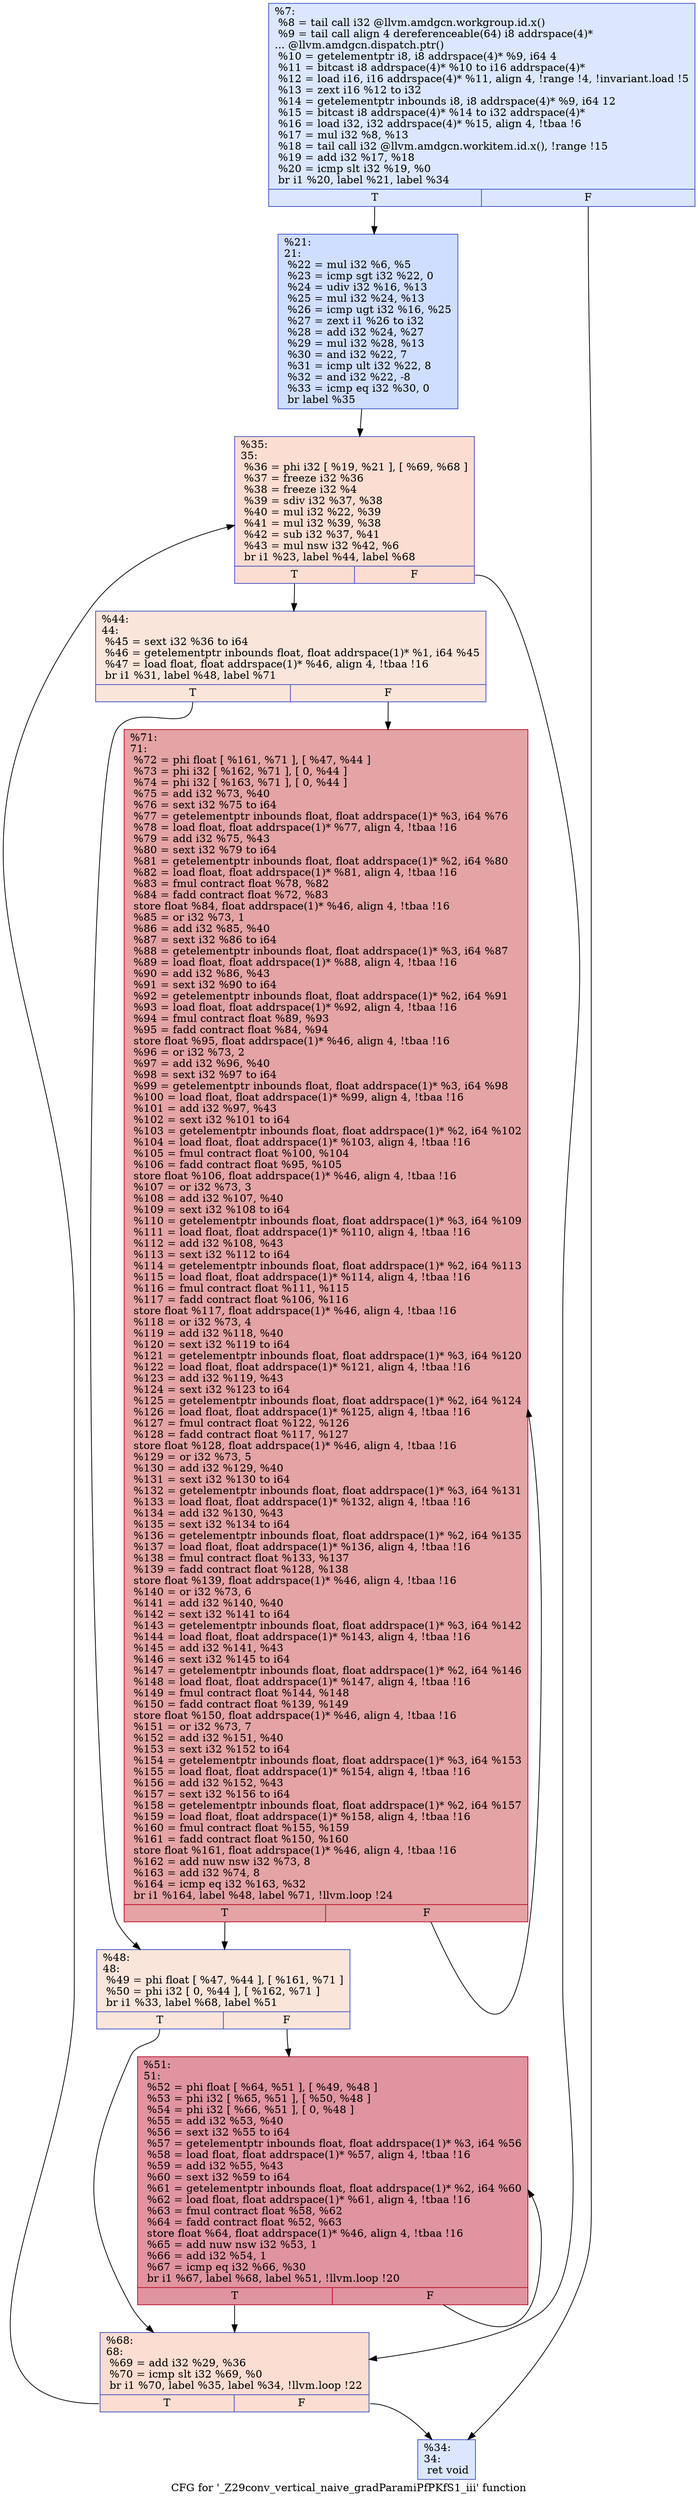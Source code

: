 digraph "CFG for '_Z29conv_vertical_naive_gradParamiPfPKfS1_iii' function" {
	label="CFG for '_Z29conv_vertical_naive_gradParamiPfPKfS1_iii' function";

	Node0x4d5adb0 [shape=record,color="#3d50c3ff", style=filled, fillcolor="#aec9fc70",label="{%7:\l  %8 = tail call i32 @llvm.amdgcn.workgroup.id.x()\l  %9 = tail call align 4 dereferenceable(64) i8 addrspace(4)*\l... @llvm.amdgcn.dispatch.ptr()\l  %10 = getelementptr i8, i8 addrspace(4)* %9, i64 4\l  %11 = bitcast i8 addrspace(4)* %10 to i16 addrspace(4)*\l  %12 = load i16, i16 addrspace(4)* %11, align 4, !range !4, !invariant.load !5\l  %13 = zext i16 %12 to i32\l  %14 = getelementptr inbounds i8, i8 addrspace(4)* %9, i64 12\l  %15 = bitcast i8 addrspace(4)* %14 to i32 addrspace(4)*\l  %16 = load i32, i32 addrspace(4)* %15, align 4, !tbaa !6\l  %17 = mul i32 %8, %13\l  %18 = tail call i32 @llvm.amdgcn.workitem.id.x(), !range !15\l  %19 = add i32 %17, %18\l  %20 = icmp slt i32 %19, %0\l  br i1 %20, label %21, label %34\l|{<s0>T|<s1>F}}"];
	Node0x4d5adb0:s0 -> Node0x4d5d010;
	Node0x4d5adb0:s1 -> Node0x4d5d0a0;
	Node0x4d5d010 [shape=record,color="#3d50c3ff", style=filled, fillcolor="#93b5fe70",label="{%21:\l21:                                               \l  %22 = mul i32 %6, %5\l  %23 = icmp sgt i32 %22, 0\l  %24 = udiv i32 %16, %13\l  %25 = mul i32 %24, %13\l  %26 = icmp ugt i32 %16, %25\l  %27 = zext i1 %26 to i32\l  %28 = add i32 %24, %27\l  %29 = mul i32 %28, %13\l  %30 = and i32 %22, 7\l  %31 = icmp ult i32 %22, 8\l  %32 = and i32 %22, -8\l  %33 = icmp eq i32 %30, 0\l  br label %35\l}"];
	Node0x4d5d010 -> Node0x4d5cb20;
	Node0x4d5d0a0 [shape=record,color="#3d50c3ff", style=filled, fillcolor="#aec9fc70",label="{%34:\l34:                                               \l  ret void\l}"];
	Node0x4d5cb20 [shape=record,color="#3d50c3ff", style=filled, fillcolor="#f7b39670",label="{%35:\l35:                                               \l  %36 = phi i32 [ %19, %21 ], [ %69, %68 ]\l  %37 = freeze i32 %36\l  %38 = freeze i32 %4\l  %39 = sdiv i32 %37, %38\l  %40 = mul i32 %22, %39\l  %41 = mul i32 %39, %38\l  %42 = sub i32 %37, %41\l  %43 = mul nsw i32 %42, %6\l  br i1 %23, label %44, label %68\l|{<s0>T|<s1>F}}"];
	Node0x4d5cb20:s0 -> Node0x4d5e000;
	Node0x4d5cb20:s1 -> Node0x4d5db50;
	Node0x4d5e000 [shape=record,color="#3d50c3ff", style=filled, fillcolor="#f4c5ad70",label="{%44:\l44:                                               \l  %45 = sext i32 %36 to i64\l  %46 = getelementptr inbounds float, float addrspace(1)* %1, i64 %45\l  %47 = load float, float addrspace(1)* %46, align 4, !tbaa !16\l  br i1 %31, label %48, label %71\l|{<s0>T|<s1>F}}"];
	Node0x4d5e000:s0 -> Node0x4d5e3f0;
	Node0x4d5e000:s1 -> Node0x4d5e480;
	Node0x4d5e3f0 [shape=record,color="#3d50c3ff", style=filled, fillcolor="#f4c5ad70",label="{%48:\l48:                                               \l  %49 = phi float [ %47, %44 ], [ %161, %71 ]\l  %50 = phi i32 [ 0, %44 ], [ %162, %71 ]\l  br i1 %33, label %68, label %51\l|{<s0>T|<s1>F}}"];
	Node0x4d5e3f0:s0 -> Node0x4d5db50;
	Node0x4d5e3f0:s1 -> Node0x4d5e790;
	Node0x4d5e790 [shape=record,color="#b70d28ff", style=filled, fillcolor="#b70d2870",label="{%51:\l51:                                               \l  %52 = phi float [ %64, %51 ], [ %49, %48 ]\l  %53 = phi i32 [ %65, %51 ], [ %50, %48 ]\l  %54 = phi i32 [ %66, %51 ], [ 0, %48 ]\l  %55 = add i32 %53, %40\l  %56 = sext i32 %55 to i64\l  %57 = getelementptr inbounds float, float addrspace(1)* %3, i64 %56\l  %58 = load float, float addrspace(1)* %57, align 4, !tbaa !16\l  %59 = add i32 %55, %43\l  %60 = sext i32 %59 to i64\l  %61 = getelementptr inbounds float, float addrspace(1)* %2, i64 %60\l  %62 = load float, float addrspace(1)* %61, align 4, !tbaa !16\l  %63 = fmul contract float %58, %62\l  %64 = fadd contract float %52, %63\l  store float %64, float addrspace(1)* %46, align 4, !tbaa !16\l  %65 = add nuw nsw i32 %53, 1\l  %66 = add i32 %54, 1\l  %67 = icmp eq i32 %66, %30\l  br i1 %67, label %68, label %51, !llvm.loop !20\l|{<s0>T|<s1>F}}"];
	Node0x4d5e790:s0 -> Node0x4d5db50;
	Node0x4d5e790:s1 -> Node0x4d5e790;
	Node0x4d5db50 [shape=record,color="#3d50c3ff", style=filled, fillcolor="#f7b39670",label="{%68:\l68:                                               \l  %69 = add i32 %29, %36\l  %70 = icmp slt i32 %69, %0\l  br i1 %70, label %35, label %34, !llvm.loop !22\l|{<s0>T|<s1>F}}"];
	Node0x4d5db50:s0 -> Node0x4d5cb20;
	Node0x4d5db50:s1 -> Node0x4d5d0a0;
	Node0x4d5e480 [shape=record,color="#b70d28ff", style=filled, fillcolor="#c32e3170",label="{%71:\l71:                                               \l  %72 = phi float [ %161, %71 ], [ %47, %44 ]\l  %73 = phi i32 [ %162, %71 ], [ 0, %44 ]\l  %74 = phi i32 [ %163, %71 ], [ 0, %44 ]\l  %75 = add i32 %73, %40\l  %76 = sext i32 %75 to i64\l  %77 = getelementptr inbounds float, float addrspace(1)* %3, i64 %76\l  %78 = load float, float addrspace(1)* %77, align 4, !tbaa !16\l  %79 = add i32 %75, %43\l  %80 = sext i32 %79 to i64\l  %81 = getelementptr inbounds float, float addrspace(1)* %2, i64 %80\l  %82 = load float, float addrspace(1)* %81, align 4, !tbaa !16\l  %83 = fmul contract float %78, %82\l  %84 = fadd contract float %72, %83\l  store float %84, float addrspace(1)* %46, align 4, !tbaa !16\l  %85 = or i32 %73, 1\l  %86 = add i32 %85, %40\l  %87 = sext i32 %86 to i64\l  %88 = getelementptr inbounds float, float addrspace(1)* %3, i64 %87\l  %89 = load float, float addrspace(1)* %88, align 4, !tbaa !16\l  %90 = add i32 %86, %43\l  %91 = sext i32 %90 to i64\l  %92 = getelementptr inbounds float, float addrspace(1)* %2, i64 %91\l  %93 = load float, float addrspace(1)* %92, align 4, !tbaa !16\l  %94 = fmul contract float %89, %93\l  %95 = fadd contract float %84, %94\l  store float %95, float addrspace(1)* %46, align 4, !tbaa !16\l  %96 = or i32 %73, 2\l  %97 = add i32 %96, %40\l  %98 = sext i32 %97 to i64\l  %99 = getelementptr inbounds float, float addrspace(1)* %3, i64 %98\l  %100 = load float, float addrspace(1)* %99, align 4, !tbaa !16\l  %101 = add i32 %97, %43\l  %102 = sext i32 %101 to i64\l  %103 = getelementptr inbounds float, float addrspace(1)* %2, i64 %102\l  %104 = load float, float addrspace(1)* %103, align 4, !tbaa !16\l  %105 = fmul contract float %100, %104\l  %106 = fadd contract float %95, %105\l  store float %106, float addrspace(1)* %46, align 4, !tbaa !16\l  %107 = or i32 %73, 3\l  %108 = add i32 %107, %40\l  %109 = sext i32 %108 to i64\l  %110 = getelementptr inbounds float, float addrspace(1)* %3, i64 %109\l  %111 = load float, float addrspace(1)* %110, align 4, !tbaa !16\l  %112 = add i32 %108, %43\l  %113 = sext i32 %112 to i64\l  %114 = getelementptr inbounds float, float addrspace(1)* %2, i64 %113\l  %115 = load float, float addrspace(1)* %114, align 4, !tbaa !16\l  %116 = fmul contract float %111, %115\l  %117 = fadd contract float %106, %116\l  store float %117, float addrspace(1)* %46, align 4, !tbaa !16\l  %118 = or i32 %73, 4\l  %119 = add i32 %118, %40\l  %120 = sext i32 %119 to i64\l  %121 = getelementptr inbounds float, float addrspace(1)* %3, i64 %120\l  %122 = load float, float addrspace(1)* %121, align 4, !tbaa !16\l  %123 = add i32 %119, %43\l  %124 = sext i32 %123 to i64\l  %125 = getelementptr inbounds float, float addrspace(1)* %2, i64 %124\l  %126 = load float, float addrspace(1)* %125, align 4, !tbaa !16\l  %127 = fmul contract float %122, %126\l  %128 = fadd contract float %117, %127\l  store float %128, float addrspace(1)* %46, align 4, !tbaa !16\l  %129 = or i32 %73, 5\l  %130 = add i32 %129, %40\l  %131 = sext i32 %130 to i64\l  %132 = getelementptr inbounds float, float addrspace(1)* %3, i64 %131\l  %133 = load float, float addrspace(1)* %132, align 4, !tbaa !16\l  %134 = add i32 %130, %43\l  %135 = sext i32 %134 to i64\l  %136 = getelementptr inbounds float, float addrspace(1)* %2, i64 %135\l  %137 = load float, float addrspace(1)* %136, align 4, !tbaa !16\l  %138 = fmul contract float %133, %137\l  %139 = fadd contract float %128, %138\l  store float %139, float addrspace(1)* %46, align 4, !tbaa !16\l  %140 = or i32 %73, 6\l  %141 = add i32 %140, %40\l  %142 = sext i32 %141 to i64\l  %143 = getelementptr inbounds float, float addrspace(1)* %3, i64 %142\l  %144 = load float, float addrspace(1)* %143, align 4, !tbaa !16\l  %145 = add i32 %141, %43\l  %146 = sext i32 %145 to i64\l  %147 = getelementptr inbounds float, float addrspace(1)* %2, i64 %146\l  %148 = load float, float addrspace(1)* %147, align 4, !tbaa !16\l  %149 = fmul contract float %144, %148\l  %150 = fadd contract float %139, %149\l  store float %150, float addrspace(1)* %46, align 4, !tbaa !16\l  %151 = or i32 %73, 7\l  %152 = add i32 %151, %40\l  %153 = sext i32 %152 to i64\l  %154 = getelementptr inbounds float, float addrspace(1)* %3, i64 %153\l  %155 = load float, float addrspace(1)* %154, align 4, !tbaa !16\l  %156 = add i32 %152, %43\l  %157 = sext i32 %156 to i64\l  %158 = getelementptr inbounds float, float addrspace(1)* %2, i64 %157\l  %159 = load float, float addrspace(1)* %158, align 4, !tbaa !16\l  %160 = fmul contract float %155, %159\l  %161 = fadd contract float %150, %160\l  store float %161, float addrspace(1)* %46, align 4, !tbaa !16\l  %162 = add nuw nsw i32 %73, 8\l  %163 = add i32 %74, 8\l  %164 = icmp eq i32 %163, %32\l  br i1 %164, label %48, label %71, !llvm.loop !24\l|{<s0>T|<s1>F}}"];
	Node0x4d5e480:s0 -> Node0x4d5e3f0;
	Node0x4d5e480:s1 -> Node0x4d5e480;
}
